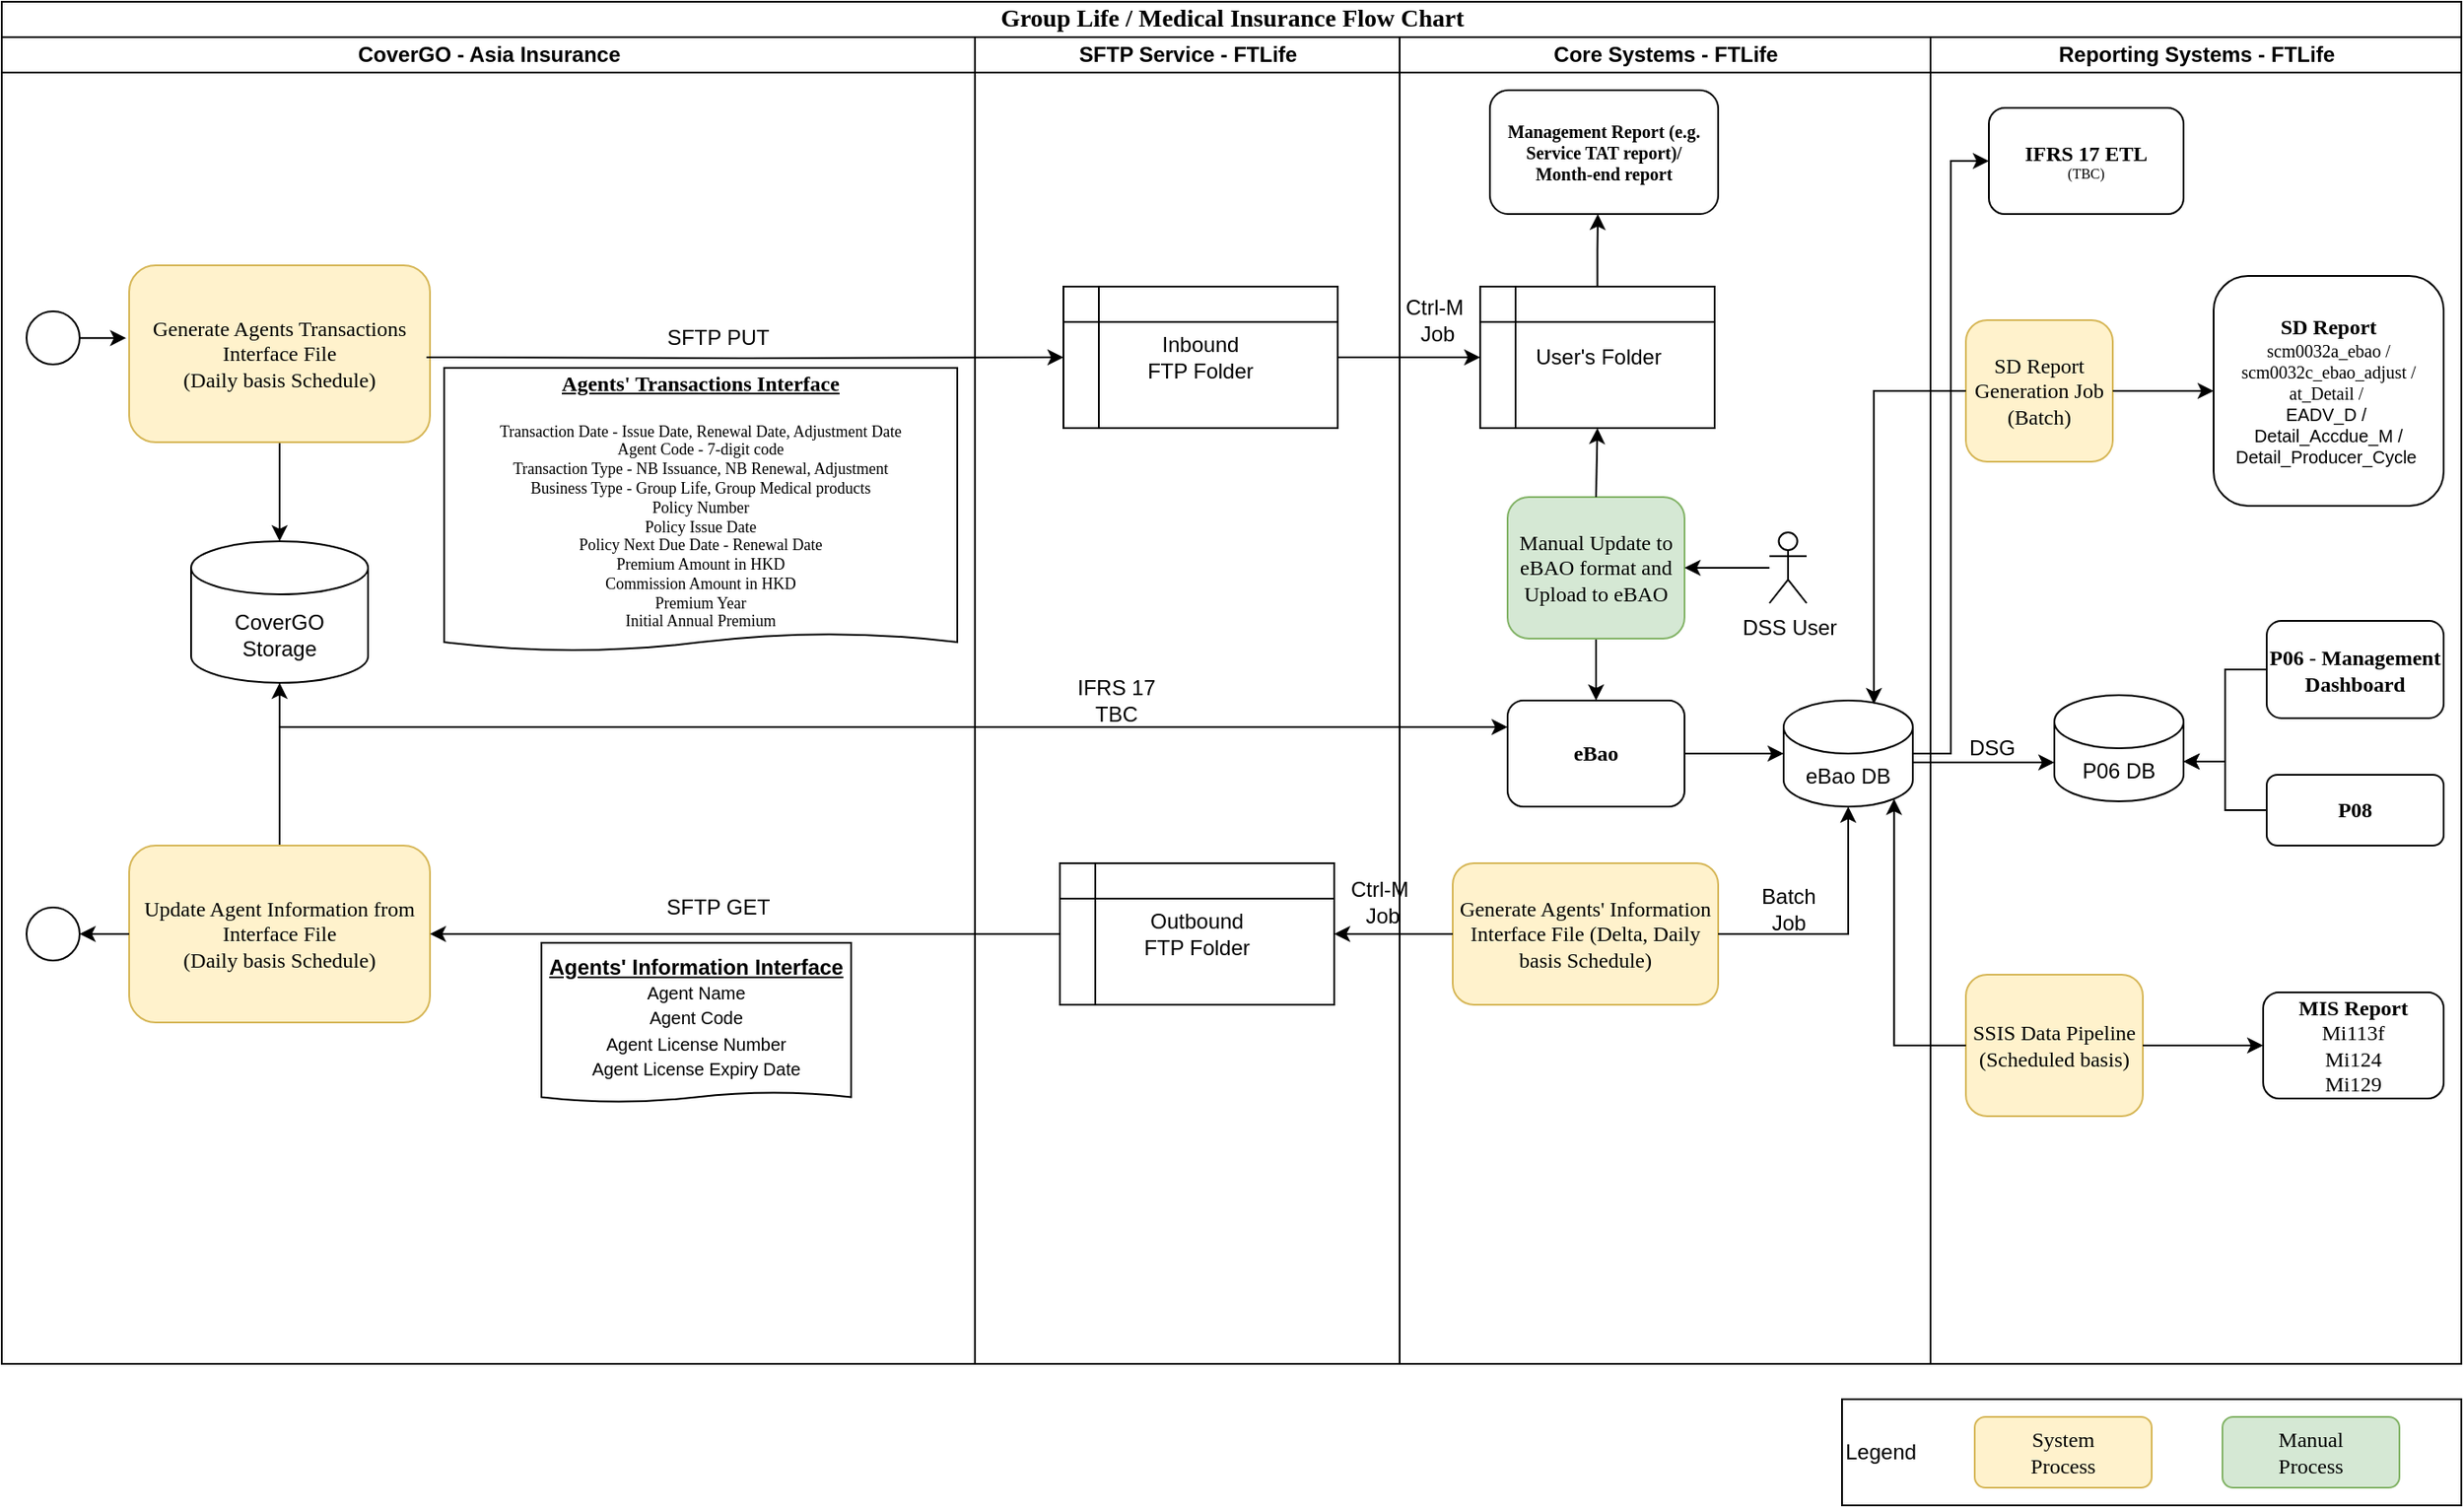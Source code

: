 <mxfile version="22.1.0" type="device">
  <diagram name="Page-1" id="74e2e168-ea6b-b213-b513-2b3c1d86103e">
    <mxGraphModel dx="1434" dy="790" grid="1" gridSize="10" guides="1" tooltips="1" connect="1" arrows="1" fold="1" page="1" pageScale="1" pageWidth="1100" pageHeight="850" background="none" math="0" shadow="0">
      <root>
        <mxCell id="0" />
        <mxCell id="1" parent="0" />
        <mxCell id="77e6c97f196da883-1" value="&lt;font style=&quot;font-size: 14px;&quot;&gt;Group Life / Medical Insurance Flow Chart&lt;/font&gt;" style="swimlane;html=1;childLayout=stackLayout;startSize=20;rounded=0;shadow=0;labelBackgroundColor=none;strokeWidth=1;fontFamily=Verdana;fontSize=8;align=center;" parent="1" vertex="1">
          <mxGeometry x="230" y="40" width="1390" height="770" as="geometry" />
        </mxCell>
        <mxCell id="77e6c97f196da883-2" value="CoverGO - Asia Insurance" style="swimlane;html=1;startSize=20;" parent="77e6c97f196da883-1" vertex="1">
          <mxGeometry y="20" width="550" height="750" as="geometry" />
        </mxCell>
        <mxCell id="5_pSKLA2qr0-XORIHgiw-19" style="edgeStyle=orthogonalEdgeStyle;rounded=0;orthogonalLoop=1;jettySize=auto;html=1;exitX=0.5;exitY=1;exitDx=0;exitDy=0;entryX=0.5;entryY=0;entryDx=0;entryDy=0;entryPerimeter=0;" parent="77e6c97f196da883-2" source="77e6c97f196da883-8" target="5_pSKLA2qr0-XORIHgiw-18" edge="1">
          <mxGeometry relative="1" as="geometry" />
        </mxCell>
        <mxCell id="77e6c97f196da883-8" value="&lt;font style=&quot;font-size: 12px;&quot;&gt;Generate Agents Transactions Interface File&lt;br&gt;(Daily basis Schedule)&lt;br&gt;&lt;/font&gt;" style="rounded=1;whiteSpace=wrap;html=1;shadow=0;labelBackgroundColor=none;strokeWidth=1;fontFamily=Verdana;fontSize=8;align=center;fillColor=#fff2cc;strokeColor=#d6b656;" parent="77e6c97f196da883-2" vertex="1">
          <mxGeometry x="72" y="129" width="170" height="100" as="geometry" />
        </mxCell>
        <mxCell id="zQwO_k3t3CgDYdLT3B1n-59" value="SFTP PUT" style="text;html=1;strokeColor=none;fillColor=none;align=center;verticalAlign=middle;whiteSpace=wrap;rounded=0;" parent="77e6c97f196da883-2" vertex="1">
          <mxGeometry x="320" y="150" width="170" height="40" as="geometry" />
        </mxCell>
        <mxCell id="zQwO_k3t3CgDYdLT3B1n-66" style="edgeStyle=orthogonalEdgeStyle;rounded=0;orthogonalLoop=1;jettySize=auto;html=1;entryX=-0.01;entryY=0.416;entryDx=0;entryDy=0;entryPerimeter=0;" parent="77e6c97f196da883-2" target="77e6c97f196da883-8" edge="1">
          <mxGeometry relative="1" as="geometry">
            <mxPoint x="44.0" y="170.1" as="sourcePoint" />
          </mxGeometry>
        </mxCell>
        <mxCell id="5_pSKLA2qr0-XORIHgiw-1" value="" style="ellipse;whiteSpace=wrap;html=1;aspect=fixed;" parent="77e6c97f196da883-2" vertex="1">
          <mxGeometry x="14" y="155" width="30" height="30" as="geometry" />
        </mxCell>
        <mxCell id="5_pSKLA2qr0-XORIHgiw-5" value="&lt;font style=&quot;border-color: var(--border-color); font-family: Verdana;&quot;&gt;&lt;b style=&quot;border-color: var(--border-color);&quot;&gt;&lt;u style=&quot;border-color: var(--border-color);&quot;&gt;Agents&#39; Transactions Interface&lt;/u&gt;&lt;/b&gt;&lt;br style=&quot;border-color: var(--border-color);&quot;&gt;&lt;/font&gt;&lt;br style=&quot;border-color: var(--border-color); font-family: Verdana; font-size: 8px;&quot;&gt;&lt;div style=&quot;border-color: var(--border-color); font-family: Verdana; font-size: 9px;&quot;&gt;Transaction Date - Issue Date, Renewal Date, Adjustment Date&lt;/div&gt;&lt;div style=&quot;border-color: var(--border-color); font-family: Verdana; font-size: 9px;&quot;&gt;Agent Code - 7-digit code&lt;/div&gt;&lt;div style=&quot;border-color: var(--border-color); font-family: Verdana; font-size: 9px;&quot;&gt;Transaction Type - NB Issuance, NB Renewal, Adjustment&lt;/div&gt;&lt;div style=&quot;border-color: var(--border-color); font-family: Verdana; font-size: 9px;&quot;&gt;Business Type - Group Life, Group Medical products&lt;/div&gt;&lt;div style=&quot;border-color: var(--border-color); font-family: Verdana; font-size: 9px;&quot;&gt;Policy Number&lt;/div&gt;&lt;div style=&quot;border-color: var(--border-color); font-family: Verdana; font-size: 9px;&quot;&gt;Policy Issue Date&lt;/div&gt;&lt;div style=&quot;border-color: var(--border-color); font-family: Verdana; font-size: 9px;&quot;&gt;Policy Next Due Date - Renewal Date&lt;/div&gt;&lt;div style=&quot;border-color: var(--border-color); font-family: Verdana; font-size: 9px;&quot;&gt;Premium Amount in HKD&lt;/div&gt;&lt;div style=&quot;border-color: var(--border-color); font-family: Verdana; font-size: 9px;&quot;&gt;Commission Amount in HKD&lt;/div&gt;&lt;div style=&quot;border-color: var(--border-color); font-family: Verdana; font-size: 9px;&quot;&gt;Premium Year&lt;/div&gt;&lt;div style=&quot;border-color: var(--border-color); font-family: Verdana; font-size: 9px;&quot;&gt;Initial Annual Premium&lt;/div&gt;" style="shape=document;whiteSpace=wrap;html=1;boundedLbl=1;size=0.062;" parent="77e6c97f196da883-2" vertex="1">
          <mxGeometry x="250" y="187" width="290" height="160" as="geometry" />
        </mxCell>
        <mxCell id="5_pSKLA2qr0-XORIHgiw-10" value="&lt;u style=&quot;border-color: var(--border-color);&quot;&gt;&lt;b style=&quot;border-color: var(--border-color);&quot;&gt;Agents&#39; Information Interface&lt;/b&gt;&lt;/u&gt;&lt;br style=&quot;border-color: var(--border-color);&quot;&gt;&lt;div style=&quot;border-color: var(--border-color);&quot;&gt;&lt;font style=&quot;border-color: var(--border-color); font-size: 10px;&quot;&gt;Agent Na&lt;/font&gt;&lt;font style=&quot;border-color: var(--border-color); font-size: 10px;&quot;&gt;me&lt;/font&gt;&lt;/div&gt;&lt;div style=&quot;border-color: var(--border-color);&quot;&gt;&lt;font style=&quot;border-color: var(--border-color); font-size: 10px;&quot;&gt;Agent Code&lt;/font&gt;&lt;/div&gt;&lt;div style=&quot;border-color: var(--border-color);&quot;&gt;&lt;font style=&quot;border-color: var(--border-color); font-size: 10px;&quot;&gt;Agent License Number&lt;/font&gt;&lt;/div&gt;&lt;div style=&quot;border-color: var(--border-color);&quot;&gt;&lt;font style=&quot;border-color: var(--border-color); font-size: 10px;&quot;&gt;Agent License Expiry Date&lt;/font&gt;&lt;/div&gt;" style="shape=document;whiteSpace=wrap;html=1;boundedLbl=1;size=0.062;" parent="77e6c97f196da883-2" vertex="1">
          <mxGeometry x="305" y="512" width="175" height="90" as="geometry" />
        </mxCell>
        <mxCell id="5_pSKLA2qr0-XORIHgiw-20" style="edgeStyle=orthogonalEdgeStyle;rounded=0;orthogonalLoop=1;jettySize=auto;html=1;exitX=0.5;exitY=0;exitDx=0;exitDy=0;" parent="77e6c97f196da883-2" source="5_pSKLA2qr0-XORIHgiw-12" target="5_pSKLA2qr0-XORIHgiw-18" edge="1">
          <mxGeometry relative="1" as="geometry" />
        </mxCell>
        <mxCell id="5_pSKLA2qr0-XORIHgiw-12" value="&lt;font style=&quot;font-size: 12px;&quot;&gt;Update Agent Information from Interface File&lt;br&gt;(Daily basis Schedule)&lt;br&gt;&lt;/font&gt;" style="rounded=1;whiteSpace=wrap;html=1;shadow=0;labelBackgroundColor=none;strokeWidth=1;fontFamily=Verdana;fontSize=8;align=center;fillColor=#fff2cc;strokeColor=#d6b656;" parent="77e6c97f196da883-2" vertex="1">
          <mxGeometry x="72" y="457" width="170" height="100" as="geometry" />
        </mxCell>
        <mxCell id="5_pSKLA2qr0-XORIHgiw-13" value="" style="ellipse;whiteSpace=wrap;html=1;aspect=fixed;" parent="77e6c97f196da883-2" vertex="1">
          <mxGeometry x="14" y="492" width="30" height="30" as="geometry" />
        </mxCell>
        <mxCell id="5_pSKLA2qr0-XORIHgiw-14" style="edgeStyle=orthogonalEdgeStyle;rounded=0;orthogonalLoop=1;jettySize=auto;html=1;entryX=1;entryY=0.5;entryDx=0;entryDy=0;exitX=0;exitY=0.5;exitDx=0;exitDy=0;" parent="77e6c97f196da883-2" source="5_pSKLA2qr0-XORIHgiw-12" target="5_pSKLA2qr0-XORIHgiw-13" edge="1">
          <mxGeometry relative="1" as="geometry">
            <mxPoint x="54.0" y="182.1" as="sourcePoint" />
            <mxPoint x="80" y="183" as="targetPoint" />
          </mxGeometry>
        </mxCell>
        <mxCell id="5_pSKLA2qr0-XORIHgiw-16" value="SFTP GET" style="text;html=1;strokeColor=none;fillColor=none;align=center;verticalAlign=middle;whiteSpace=wrap;rounded=0;" parent="77e6c97f196da883-2" vertex="1">
          <mxGeometry x="320" y="472" width="170" height="40" as="geometry" />
        </mxCell>
        <mxCell id="5_pSKLA2qr0-XORIHgiw-18" value="CoverGO&lt;br&gt;Storage" style="shape=cylinder3;whiteSpace=wrap;html=1;boundedLbl=1;backgroundOutline=1;size=15;" parent="77e6c97f196da883-2" vertex="1">
          <mxGeometry x="107" y="285" width="100" height="80" as="geometry" />
        </mxCell>
        <mxCell id="77e6c97f196da883-4" value="SFTP Service - FTLife" style="swimlane;html=1;startSize=20;" parent="77e6c97f196da883-1" vertex="1">
          <mxGeometry x="550" y="20" width="240" height="750" as="geometry" />
        </mxCell>
        <mxCell id="5_pSKLA2qr0-XORIHgiw-7" value="Inbound &lt;br&gt;FTP Folder" style="shape=internalStorage;whiteSpace=wrap;html=1;backgroundOutline=1;" parent="77e6c97f196da883-4" vertex="1">
          <mxGeometry x="50" y="141" width="155" height="80" as="geometry" />
        </mxCell>
        <mxCell id="5_pSKLA2qr0-XORIHgiw-11" value="Outbound &lt;br&gt;FTP Folder" style="shape=internalStorage;whiteSpace=wrap;html=1;backgroundOutline=1;" parent="77e6c97f196da883-4" vertex="1">
          <mxGeometry x="48" y="467" width="155" height="80" as="geometry" />
        </mxCell>
        <mxCell id="NPlBR6tqK90W8JT19Z48-2" value="IFRS 17 TBC" style="text;html=1;strokeColor=none;fillColor=none;align=center;verticalAlign=middle;whiteSpace=wrap;rounded=0;" vertex="1" parent="77e6c97f196da883-4">
          <mxGeometry x="50" y="360" width="60" height="30" as="geometry" />
        </mxCell>
        <mxCell id="77e6c97f196da883-3" value="Core Systems - FTLife" style="swimlane;html=1;startSize=20;" parent="77e6c97f196da883-1" vertex="1">
          <mxGeometry x="790" y="20" width="300" height="750" as="geometry" />
        </mxCell>
        <mxCell id="zQwO_k3t3CgDYdLT3B1n-58" style="edgeStyle=orthogonalEdgeStyle;rounded=0;orthogonalLoop=1;jettySize=auto;html=1;" parent="77e6c97f196da883-3" source="77e6c97f196da883-11" target="77e6c97f196da883-12" edge="1">
          <mxGeometry relative="1" as="geometry" />
        </mxCell>
        <mxCell id="77e6c97f196da883-11" value="&lt;span style=&quot;font-size: 12px;&quot;&gt;Manual Update to eBAO format and Upload to eBAO&lt;/span&gt;" style="rounded=1;whiteSpace=wrap;html=1;shadow=0;labelBackgroundColor=none;strokeWidth=1;fontFamily=Verdana;fontSize=8;align=center;fillColor=#d5e8d4;strokeColor=#82b366;" parent="77e6c97f196da883-3" vertex="1">
          <mxGeometry x="61" y="260" width="100" height="80" as="geometry" />
        </mxCell>
        <mxCell id="77e6c97f196da883-12" value="&lt;font style=&quot;font-size: 12px;&quot;&gt;&lt;b&gt;eBao&lt;/b&gt;&lt;/font&gt;" style="rounded=1;whiteSpace=wrap;html=1;shadow=0;labelBackgroundColor=none;strokeWidth=1;fontFamily=Verdana;fontSize=8;align=center;" parent="77e6c97f196da883-3" vertex="1">
          <mxGeometry x="61" y="375" width="100" height="60" as="geometry" />
        </mxCell>
        <mxCell id="5_pSKLA2qr0-XORIHgiw-4" value="DSS User" style="shape=umlActor;verticalLabelPosition=bottom;verticalAlign=top;html=1;outlineConnect=0;" parent="77e6c97f196da883-3" vertex="1">
          <mxGeometry x="209" y="280" width="21" height="40" as="geometry" />
        </mxCell>
        <mxCell id="5_pSKLA2qr0-XORIHgiw-21" value="&lt;font style=&quot;font-size: 12px;&quot;&gt;Generate Agents&#39; Information Interface File (Delta, Daily basis Schedule)&lt;br&gt;&lt;/font&gt;" style="rounded=1;whiteSpace=wrap;html=1;shadow=0;labelBackgroundColor=none;strokeWidth=1;fontFamily=Verdana;fontSize=8;align=center;fillColor=#fff2cc;strokeColor=#d6b656;" parent="77e6c97f196da883-3" vertex="1">
          <mxGeometry x="30" y="467" width="150" height="80" as="geometry" />
        </mxCell>
        <mxCell id="NPlBR6tqK90W8JT19Z48-22" style="edgeStyle=orthogonalEdgeStyle;rounded=0;orthogonalLoop=1;jettySize=auto;html=1;" edge="1" parent="77e6c97f196da883-3" source="5_pSKLA2qr0-XORIHgiw-22">
          <mxGeometry relative="1" as="geometry">
            <mxPoint x="112" y="100" as="targetPoint" />
          </mxGeometry>
        </mxCell>
        <mxCell id="5_pSKLA2qr0-XORIHgiw-22" value="User&#39;s Folder" style="shape=internalStorage;whiteSpace=wrap;html=1;backgroundOutline=1;" parent="77e6c97f196da883-3" vertex="1">
          <mxGeometry x="45.5" y="141" width="132.5" height="80" as="geometry" />
        </mxCell>
        <mxCell id="zQwO_k3t3CgDYdLT3B1n-34" value="Ctrl-M&amp;nbsp;&lt;br&gt;Job" style="text;html=1;strokeColor=none;fillColor=none;align=center;verticalAlign=middle;whiteSpace=wrap;rounded=0;" parent="77e6c97f196da883-3" vertex="1">
          <mxGeometry x="-18" y="150" width="79" height="20" as="geometry" />
        </mxCell>
        <mxCell id="5_pSKLA2qr0-XORIHgiw-23" style="edgeStyle=orthogonalEdgeStyle;rounded=0;orthogonalLoop=1;jettySize=auto;html=1;entryX=0.5;entryY=1;entryDx=0;entryDy=0;exitX=0.5;exitY=0;exitDx=0;exitDy=0;" parent="77e6c97f196da883-3" source="77e6c97f196da883-11" target="5_pSKLA2qr0-XORIHgiw-22" edge="1">
          <mxGeometry relative="1" as="geometry">
            <mxPoint x="-207" y="650" as="sourcePoint" />
            <mxPoint x="-563" y="650" as="targetPoint" />
          </mxGeometry>
        </mxCell>
        <mxCell id="5_pSKLA2qr0-XORIHgiw-24" style="edgeStyle=orthogonalEdgeStyle;rounded=0;orthogonalLoop=1;jettySize=auto;html=1;entryX=1;entryY=0.5;entryDx=0;entryDy=0;" parent="77e6c97f196da883-3" source="5_pSKLA2qr0-XORIHgiw-4" target="77e6c97f196da883-11" edge="1">
          <mxGeometry relative="1" as="geometry">
            <mxPoint x="-540" y="191" as="sourcePoint" />
            <mxPoint x="-180" y="191" as="targetPoint" />
          </mxGeometry>
        </mxCell>
        <mxCell id="5_pSKLA2qr0-XORIHgiw-25" value="eBao DB" style="shape=cylinder3;whiteSpace=wrap;html=1;boundedLbl=1;backgroundOutline=1;size=15;" parent="77e6c97f196da883-3" vertex="1">
          <mxGeometry x="217" y="375" width="73" height="60" as="geometry" />
        </mxCell>
        <mxCell id="5_pSKLA2qr0-XORIHgiw-26" style="edgeStyle=orthogonalEdgeStyle;rounded=0;orthogonalLoop=1;jettySize=auto;html=1;exitX=1;exitY=0.5;exitDx=0;exitDy=0;entryX=0.5;entryY=1;entryDx=0;entryDy=0;entryPerimeter=0;" parent="77e6c97f196da883-3" source="5_pSKLA2qr0-XORIHgiw-21" target="5_pSKLA2qr0-XORIHgiw-25" edge="1">
          <mxGeometry relative="1" as="geometry">
            <mxPoint x="216" y="670" as="sourcePoint" />
            <mxPoint x="210" y="560" as="targetPoint" />
          </mxGeometry>
        </mxCell>
        <mxCell id="5_pSKLA2qr0-XORIHgiw-27" style="edgeStyle=orthogonalEdgeStyle;rounded=0;orthogonalLoop=1;jettySize=auto;html=1;entryX=0;entryY=0.5;entryDx=0;entryDy=0;exitX=1;exitY=0.5;exitDx=0;exitDy=0;entryPerimeter=0;" parent="77e6c97f196da883-3" source="77e6c97f196da883-12" target="5_pSKLA2qr0-XORIHgiw-25" edge="1">
          <mxGeometry relative="1" as="geometry">
            <mxPoint x="219" y="310" as="sourcePoint" />
            <mxPoint x="171" y="310" as="targetPoint" />
          </mxGeometry>
        </mxCell>
        <mxCell id="zQwO_k3t3CgDYdLT3B1n-23" value="Batch&lt;br&gt;Job" style="text;html=1;strokeColor=none;fillColor=none;align=center;verticalAlign=middle;whiteSpace=wrap;rounded=0;" parent="77e6c97f196da883-3" vertex="1">
          <mxGeometry x="190" y="478" width="60" height="30" as="geometry" />
        </mxCell>
        <mxCell id="5_pSKLA2qr0-XORIHgiw-28" value="Ctrl-M&amp;nbsp;&lt;br&gt;Job" style="text;html=1;strokeColor=none;fillColor=none;align=center;verticalAlign=middle;whiteSpace=wrap;rounded=0;" parent="77e6c97f196da883-3" vertex="1">
          <mxGeometry x="-49" y="479" width="79" height="20" as="geometry" />
        </mxCell>
        <mxCell id="NPlBR6tqK90W8JT19Z48-23" value="&lt;font style=&quot;&quot;&gt;&lt;b style=&quot;&quot;&gt;&lt;font style=&quot;font-size: 10px;&quot;&gt;Management Report (e.g. Service TAT report)/ &lt;br&gt;Month-end report&lt;/font&gt;&lt;/b&gt;&lt;br&gt;&lt;/font&gt;" style="rounded=1;whiteSpace=wrap;html=1;shadow=0;labelBackgroundColor=none;strokeWidth=1;fontFamily=Verdana;fontSize=8;align=center;" vertex="1" parent="77e6c97f196da883-3">
          <mxGeometry x="51" y="30" width="129" height="70" as="geometry" />
        </mxCell>
        <mxCell id="5_pSKLA2qr0-XORIHgiw-15" style="edgeStyle=orthogonalEdgeStyle;rounded=0;orthogonalLoop=1;jettySize=auto;html=1;entryX=1;entryY=0.5;entryDx=0;entryDy=0;exitX=0;exitY=0.5;exitDx=0;exitDy=0;" parent="77e6c97f196da883-1" source="5_pSKLA2qr0-XORIHgiw-11" target="5_pSKLA2qr0-XORIHgiw-12" edge="1">
          <mxGeometry relative="1" as="geometry">
            <mxPoint x="250" y="213" as="sourcePoint" />
            <mxPoint x="610" y="213" as="targetPoint" />
          </mxGeometry>
        </mxCell>
        <mxCell id="zQwO_k3t3CgDYdLT3B1n-71" style="edgeStyle=orthogonalEdgeStyle;rounded=0;orthogonalLoop=1;jettySize=auto;html=1;entryX=0;entryY=0.5;entryDx=0;entryDy=0;exitX=1;exitY=0.5;exitDx=0;exitDy=0;" parent="77e6c97f196da883-1" source="5_pSKLA2qr0-XORIHgiw-7" target="5_pSKLA2qr0-XORIHgiw-22" edge="1">
          <mxGeometry relative="1" as="geometry">
            <mxPoint x="60" y="660" as="targetPoint" />
            <mxPoint x="585" y="685" as="sourcePoint" />
          </mxGeometry>
        </mxCell>
        <mxCell id="77e6c97f196da883-5" value="Reporting Systems - FTLife" style="swimlane;html=1;startSize=20;" parent="77e6c97f196da883-1" vertex="1">
          <mxGeometry x="1090" y="20" width="300" height="750" as="geometry" />
        </mxCell>
        <mxCell id="zQwO_k3t3CgDYdLT3B1n-21" value="DSG" style="text;html=1;strokeColor=none;fillColor=none;align=center;verticalAlign=middle;whiteSpace=wrap;rounded=0;" parent="77e6c97f196da883-5" vertex="1">
          <mxGeometry x="-10" y="387" width="90" height="30" as="geometry" />
        </mxCell>
        <mxCell id="zQwO_k3t3CgDYdLT3B1n-7" value="&lt;font style=&quot;&quot;&gt;&lt;b style=&quot;font-size: 12px;&quot;&gt;SD Report&lt;br&gt;&lt;/b&gt;&lt;font style=&quot;font-size: 10px;&quot;&gt;scm0032a_ebao / scm0032c_ebao_adjust /&lt;br&gt;&lt;/font&gt;&lt;/font&gt;&lt;font style=&quot;font-size: 10px;&quot;&gt;&lt;span style=&quot;background-color: initial;&quot;&gt;at_Detail /&amp;nbsp;&lt;br&gt;&lt;/span&gt;&lt;span style=&quot;font-family: Calibri, sans-serif; background-color: initial;&quot;&gt;EADV_D /&amp;nbsp;&lt;br&gt;&lt;/span&gt;&lt;span style=&quot;font-family: Calibri, sans-serif; background-color: initial;&quot;&gt;Detail_Accdue_M /&lt;/span&gt;&lt;span style=&quot;font-family: Calibri, sans-serif; background-color: initial;&quot;&gt;&lt;br&gt;&lt;/span&gt;&lt;span style=&quot;font-family: Calibri, sans-serif;&quot;&gt;Detail_Producer_Cycle&amp;nbsp;&lt;/span&gt;&lt;br&gt;&lt;/font&gt;" style="rounded=1;whiteSpace=wrap;html=1;shadow=0;labelBackgroundColor=none;strokeWidth=1;fontFamily=Verdana;fontSize=8;align=center;" parent="77e6c97f196da883-5" vertex="1">
          <mxGeometry x="160" y="135" width="130" height="130" as="geometry" />
        </mxCell>
        <mxCell id="zQwO_k3t3CgDYdLT3B1n-9" value="&lt;font style=&quot;font-size: 12px;&quot;&gt;&lt;b&gt;MIS Report&lt;/b&gt;&lt;br&gt;Mi113f&lt;br&gt;Mi124&lt;br&gt;&amp;nbsp;Mi129&amp;nbsp;&lt;br&gt;&lt;/font&gt;" style="rounded=1;whiteSpace=wrap;html=1;shadow=0;labelBackgroundColor=none;strokeWidth=1;fontFamily=Verdana;fontSize=8;align=center;" parent="77e6c97f196da883-5" vertex="1">
          <mxGeometry x="188" y="540" width="102" height="60" as="geometry" />
        </mxCell>
        <mxCell id="5_pSKLA2qr0-XORIHgiw-32" value="P06 DB" style="shape=cylinder3;whiteSpace=wrap;html=1;boundedLbl=1;backgroundOutline=1;size=15;" parent="77e6c97f196da883-5" vertex="1">
          <mxGeometry x="70" y="372" width="73" height="60" as="geometry" />
        </mxCell>
        <mxCell id="zQwO_k3t3CgDYdLT3B1n-15" value="&lt;font style=&quot;font-size: 12px;&quot;&gt;&lt;b&gt;P08&lt;/b&gt;&lt;/font&gt;" style="rounded=1;whiteSpace=wrap;html=1;shadow=0;labelBackgroundColor=none;strokeWidth=1;fontFamily=Verdana;fontSize=8;align=center;" parent="77e6c97f196da883-5" vertex="1">
          <mxGeometry x="190" y="417" width="100" height="40" as="geometry" />
        </mxCell>
        <mxCell id="5_pSKLA2qr0-XORIHgiw-40" value="&lt;font style=&quot;font-size: 12px;&quot;&gt;&lt;b&gt;P06 - Management Dashboard&lt;/b&gt;&lt;/font&gt;" style="rounded=1;whiteSpace=wrap;html=1;shadow=0;labelBackgroundColor=none;strokeWidth=1;fontFamily=Verdana;fontSize=8;align=center;" parent="77e6c97f196da883-5" vertex="1">
          <mxGeometry x="190" y="330" width="100" height="55" as="geometry" />
        </mxCell>
        <mxCell id="5_pSKLA2qr0-XORIHgiw-41" style="edgeStyle=orthogonalEdgeStyle;rounded=0;orthogonalLoop=1;jettySize=auto;html=1;entryX=1;entryY=0;entryDx=0;entryDy=37.5;exitX=0;exitY=0.5;exitDx=0;exitDy=0;entryPerimeter=0;" parent="77e6c97f196da883-5" source="5_pSKLA2qr0-XORIHgiw-40" target="5_pSKLA2qr0-XORIHgiw-32" edge="1">
          <mxGeometry relative="1" as="geometry">
            <mxPoint x="-129" y="415" as="sourcePoint" />
            <mxPoint x="-73" y="415" as="targetPoint" />
          </mxGeometry>
        </mxCell>
        <mxCell id="5_pSKLA2qr0-XORIHgiw-42" style="edgeStyle=orthogonalEdgeStyle;rounded=0;orthogonalLoop=1;jettySize=auto;html=1;entryX=1;entryY=0;entryDx=0;entryDy=37.5;exitX=0;exitY=0.5;exitDx=0;exitDy=0;entryPerimeter=0;" parent="77e6c97f196da883-5" source="zQwO_k3t3CgDYdLT3B1n-15" target="5_pSKLA2qr0-XORIHgiw-32" edge="1">
          <mxGeometry relative="1" as="geometry">
            <mxPoint x="200" y="368" as="sourcePoint" />
            <mxPoint x="153" y="405" as="targetPoint" />
          </mxGeometry>
        </mxCell>
        <mxCell id="5_pSKLA2qr0-XORIHgiw-46" value="&lt;font style=&quot;font-size: 12px;&quot;&gt;SD Report Generation Job&lt;br&gt;(Batch)&lt;br&gt;&lt;/font&gt;" style="rounded=1;whiteSpace=wrap;html=1;shadow=0;labelBackgroundColor=none;strokeWidth=1;fontFamily=Verdana;fontSize=8;align=center;fillColor=#fff2cc;strokeColor=#d6b656;" parent="77e6c97f196da883-5" vertex="1">
          <mxGeometry x="20" y="160" width="83" height="80" as="geometry" />
        </mxCell>
        <mxCell id="5_pSKLA2qr0-XORIHgiw-49" style="edgeStyle=orthogonalEdgeStyle;rounded=0;orthogonalLoop=1;jettySize=auto;html=1;exitX=1;exitY=0.5;exitDx=0;exitDy=0;" parent="77e6c97f196da883-5" source="5_pSKLA2qr0-XORIHgiw-46" edge="1">
          <mxGeometry relative="1" as="geometry">
            <mxPoint x="30" y="210" as="sourcePoint" />
            <mxPoint x="160" y="200" as="targetPoint" />
            <Array as="points">
              <mxPoint x="160" y="200" />
            </Array>
          </mxGeometry>
        </mxCell>
        <mxCell id="5_pSKLA2qr0-XORIHgiw-50" value="&lt;font style=&quot;font-size: 12px;&quot;&gt;SSIS Data Pipeline&lt;br&gt;(Scheduled basis)&lt;br&gt;&lt;/font&gt;" style="rounded=1;whiteSpace=wrap;html=1;shadow=0;labelBackgroundColor=none;strokeWidth=1;fontFamily=Verdana;fontSize=8;align=center;fillColor=#fff2cc;strokeColor=#d6b656;" parent="77e6c97f196da883-5" vertex="1">
          <mxGeometry x="20" y="530" width="100" height="80" as="geometry" />
        </mxCell>
        <mxCell id="5_pSKLA2qr0-XORIHgiw-43" style="edgeStyle=orthogonalEdgeStyle;rounded=0;orthogonalLoop=1;jettySize=auto;html=1;exitX=1;exitY=0.5;exitDx=0;exitDy=0;entryX=0;entryY=0.5;entryDx=0;entryDy=0;" parent="77e6c97f196da883-5" source="5_pSKLA2qr0-XORIHgiw-50" target="zQwO_k3t3CgDYdLT3B1n-9" edge="1">
          <mxGeometry relative="1" as="geometry">
            <mxPoint x="150" y="570" as="sourcePoint" />
            <mxPoint x="180" y="570" as="targetPoint" />
            <Array as="points" />
          </mxGeometry>
        </mxCell>
        <mxCell id="NPlBR6tqK90W8JT19Z48-18" value="&lt;font style=&quot;&quot;&gt;&lt;span style=&quot;font-size: 12px;&quot;&gt;&lt;b&gt;IFRS 17 ETL&lt;br&gt;&lt;/b&gt;&lt;/span&gt;(TBC)&lt;br&gt;&lt;/font&gt;" style="rounded=1;whiteSpace=wrap;html=1;shadow=0;labelBackgroundColor=none;strokeWidth=1;fontFamily=Verdana;fontSize=8;align=center;" vertex="1" parent="77e6c97f196da883-5">
          <mxGeometry x="33" y="40" width="110" height="60" as="geometry" />
        </mxCell>
        <mxCell id="5_pSKLA2qr0-XORIHgiw-30" style="edgeStyle=orthogonalEdgeStyle;rounded=0;orthogonalLoop=1;jettySize=auto;html=1;entryX=1;entryY=0.5;entryDx=0;entryDy=0;exitX=0;exitY=0.5;exitDx=0;exitDy=0;" parent="77e6c97f196da883-1" source="5_pSKLA2qr0-XORIHgiw-21" target="5_pSKLA2qr0-XORIHgiw-11" edge="1">
          <mxGeometry relative="1" as="geometry">
            <mxPoint x="961" y="435" as="sourcePoint" />
            <mxPoint x="1017" y="435" as="targetPoint" />
          </mxGeometry>
        </mxCell>
        <mxCell id="5_pSKLA2qr0-XORIHgiw-47" style="edgeStyle=orthogonalEdgeStyle;rounded=0;orthogonalLoop=1;jettySize=auto;html=1;exitX=0;exitY=0.5;exitDx=0;exitDy=0;entryX=0.699;entryY=0.033;entryDx=0;entryDy=0;entryPerimeter=0;" parent="77e6c97f196da883-1" source="5_pSKLA2qr0-XORIHgiw-46" target="5_pSKLA2qr0-XORIHgiw-25" edge="1">
          <mxGeometry relative="1" as="geometry">
            <mxPoint x="1079" y="461" as="sourcePoint" />
            <mxPoint x="1190" y="330" as="targetPoint" />
            <Array as="points">
              <mxPoint x="1058" y="220" />
            </Array>
          </mxGeometry>
        </mxCell>
        <mxCell id="5_pSKLA2qr0-XORIHgiw-51" style="edgeStyle=orthogonalEdgeStyle;rounded=0;orthogonalLoop=1;jettySize=auto;html=1;exitX=0;exitY=0.5;exitDx=0;exitDy=0;entryX=0.855;entryY=1;entryDx=0;entryDy=-4.35;entryPerimeter=0;" parent="77e6c97f196da883-1" source="5_pSKLA2qr0-XORIHgiw-50" target="5_pSKLA2qr0-XORIHgiw-25" edge="1">
          <mxGeometry relative="1" as="geometry">
            <mxPoint x="980" y="537" as="sourcePoint" />
            <mxPoint x="1054" y="465" as="targetPoint" />
          </mxGeometry>
        </mxCell>
        <mxCell id="NPlBR6tqK90W8JT19Z48-19" style="edgeStyle=orthogonalEdgeStyle;rounded=0;orthogonalLoop=1;jettySize=auto;html=1;entryX=0;entryY=0.5;entryDx=0;entryDy=0;" edge="1" parent="77e6c97f196da883-1" source="5_pSKLA2qr0-XORIHgiw-25" target="NPlBR6tqK90W8JT19Z48-18">
          <mxGeometry relative="1" as="geometry" />
        </mxCell>
        <mxCell id="NPlBR6tqK90W8JT19Z48-21" style="edgeStyle=orthogonalEdgeStyle;rounded=0;orthogonalLoop=1;jettySize=auto;html=1;entryX=0;entryY=0.25;entryDx=0;entryDy=0;" edge="1" parent="77e6c97f196da883-1" source="5_pSKLA2qr0-XORIHgiw-18" target="77e6c97f196da883-12">
          <mxGeometry relative="1" as="geometry">
            <Array as="points">
              <mxPoint x="157" y="410" />
            </Array>
          </mxGeometry>
        </mxCell>
        <mxCell id="5_pSKLA2qr0-XORIHgiw-8" style="edgeStyle=orthogonalEdgeStyle;rounded=0;orthogonalLoop=1;jettySize=auto;html=1;entryX=0;entryY=0.5;entryDx=0;entryDy=0;" parent="1" target="5_pSKLA2qr0-XORIHgiw-7" edge="1">
          <mxGeometry relative="1" as="geometry">
            <mxPoint x="470" y="241" as="sourcePoint" />
            <mxPoint x="310" y="241" as="targetPoint" />
          </mxGeometry>
        </mxCell>
        <mxCell id="5_pSKLA2qr0-XORIHgiw-31" style="edgeStyle=orthogonalEdgeStyle;rounded=0;orthogonalLoop=1;jettySize=auto;html=1;entryX=0;entryY=0.5;entryDx=0;entryDy=0;" parent="1" edge="1">
          <mxGeometry relative="1" as="geometry">
            <mxPoint x="1310" y="470" as="sourcePoint" />
            <mxPoint x="1390" y="470" as="targetPoint" />
          </mxGeometry>
        </mxCell>
        <mxCell id="5_pSKLA2qr0-XORIHgiw-52" value="Legend" style="rounded=0;whiteSpace=wrap;html=1;align=left;" parent="1" vertex="1">
          <mxGeometry x="1270" y="830" width="350" height="60" as="geometry" />
        </mxCell>
        <mxCell id="5_pSKLA2qr0-XORIHgiw-53" value="&lt;font style=&quot;font-size: 12px;&quot;&gt;System &lt;br&gt;Process&lt;br&gt;&lt;/font&gt;" style="rounded=1;whiteSpace=wrap;html=1;shadow=0;labelBackgroundColor=none;strokeWidth=1;fontFamily=Verdana;fontSize=8;align=center;fillColor=#fff2cc;strokeColor=#d6b656;" parent="1" vertex="1">
          <mxGeometry x="1345" y="840" width="100" height="40" as="geometry" />
        </mxCell>
        <mxCell id="5_pSKLA2qr0-XORIHgiw-54" value="&lt;font style=&quot;font-size: 12px;&quot;&gt;Manual&lt;br&gt;Process&lt;br&gt;&lt;/font&gt;" style="rounded=1;whiteSpace=wrap;html=1;shadow=0;labelBackgroundColor=none;strokeWidth=1;fontFamily=Verdana;fontSize=8;align=center;fillColor=#d5e8d4;strokeColor=#82b366;" parent="1" vertex="1">
          <mxGeometry x="1485" y="840" width="100" height="40" as="geometry" />
        </mxCell>
      </root>
    </mxGraphModel>
  </diagram>
</mxfile>
